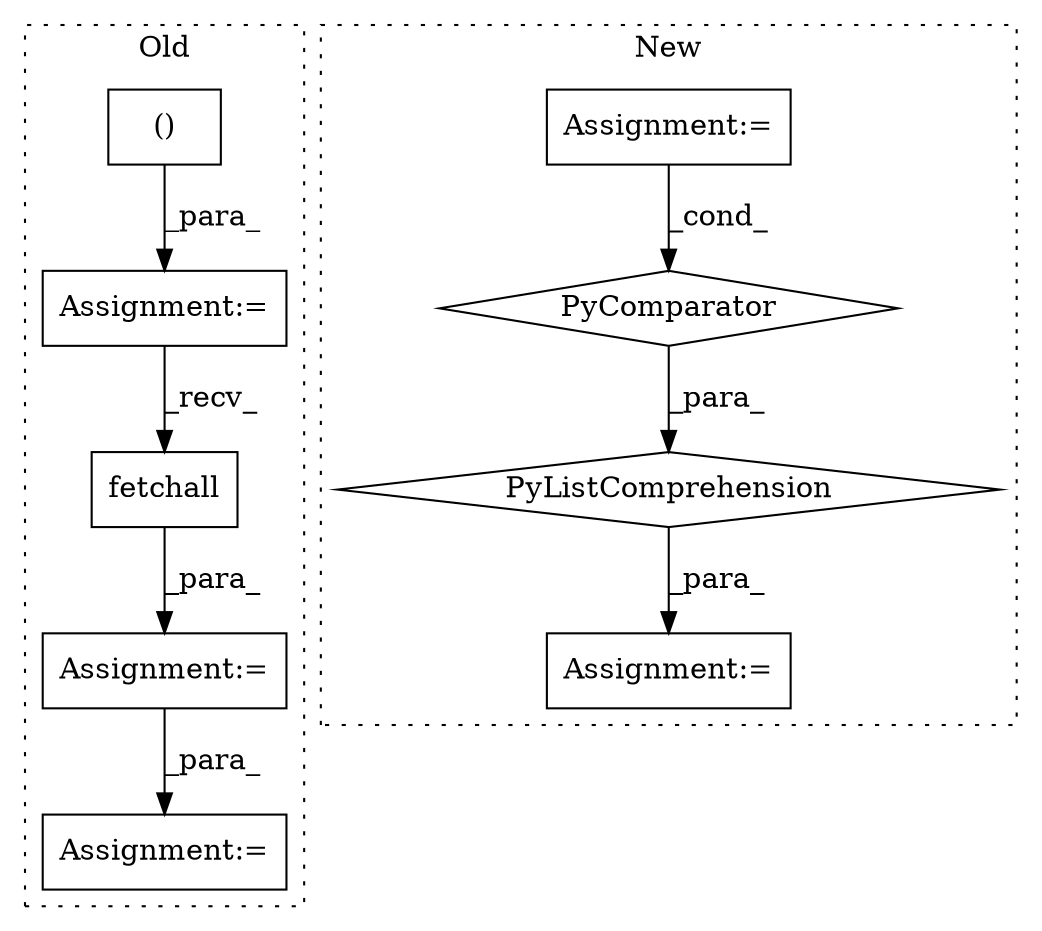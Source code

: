 digraph G {
subgraph cluster0 {
1 [label="fetchall" a="32" s="4062" l="10" shape="box"];
6 [label="Assignment:=" a="7" s="3972" l="14" shape="box"];
7 [label="()" a="106" s="3811" l="100" shape="box"];
8 [label="Assignment:=" a="7" s="3803" l="8" shape="box"];
9 [label="Assignment:=" a="7" s="4051" l="30" shape="box"];
label = "Old";
style="dotted";
}
subgraph cluster1 {
2 [label="PyComparator" a="113" s="3101" l="33" shape="diamond"];
3 [label="PyListComprehension" a="109" s="3019" l="123" shape="diamond"];
4 [label="Assignment:=" a="7" s="3101" l="33" shape="box"];
5 [label="Assignment:=" a="7" s="3267" l="1" shape="box"];
label = "New";
style="dotted";
}
1 -> 9 [label="_para_"];
2 -> 3 [label="_para_"];
3 -> 5 [label="_para_"];
4 -> 2 [label="_cond_"];
7 -> 8 [label="_para_"];
8 -> 1 [label="_recv_"];
9 -> 6 [label="_para_"];
}